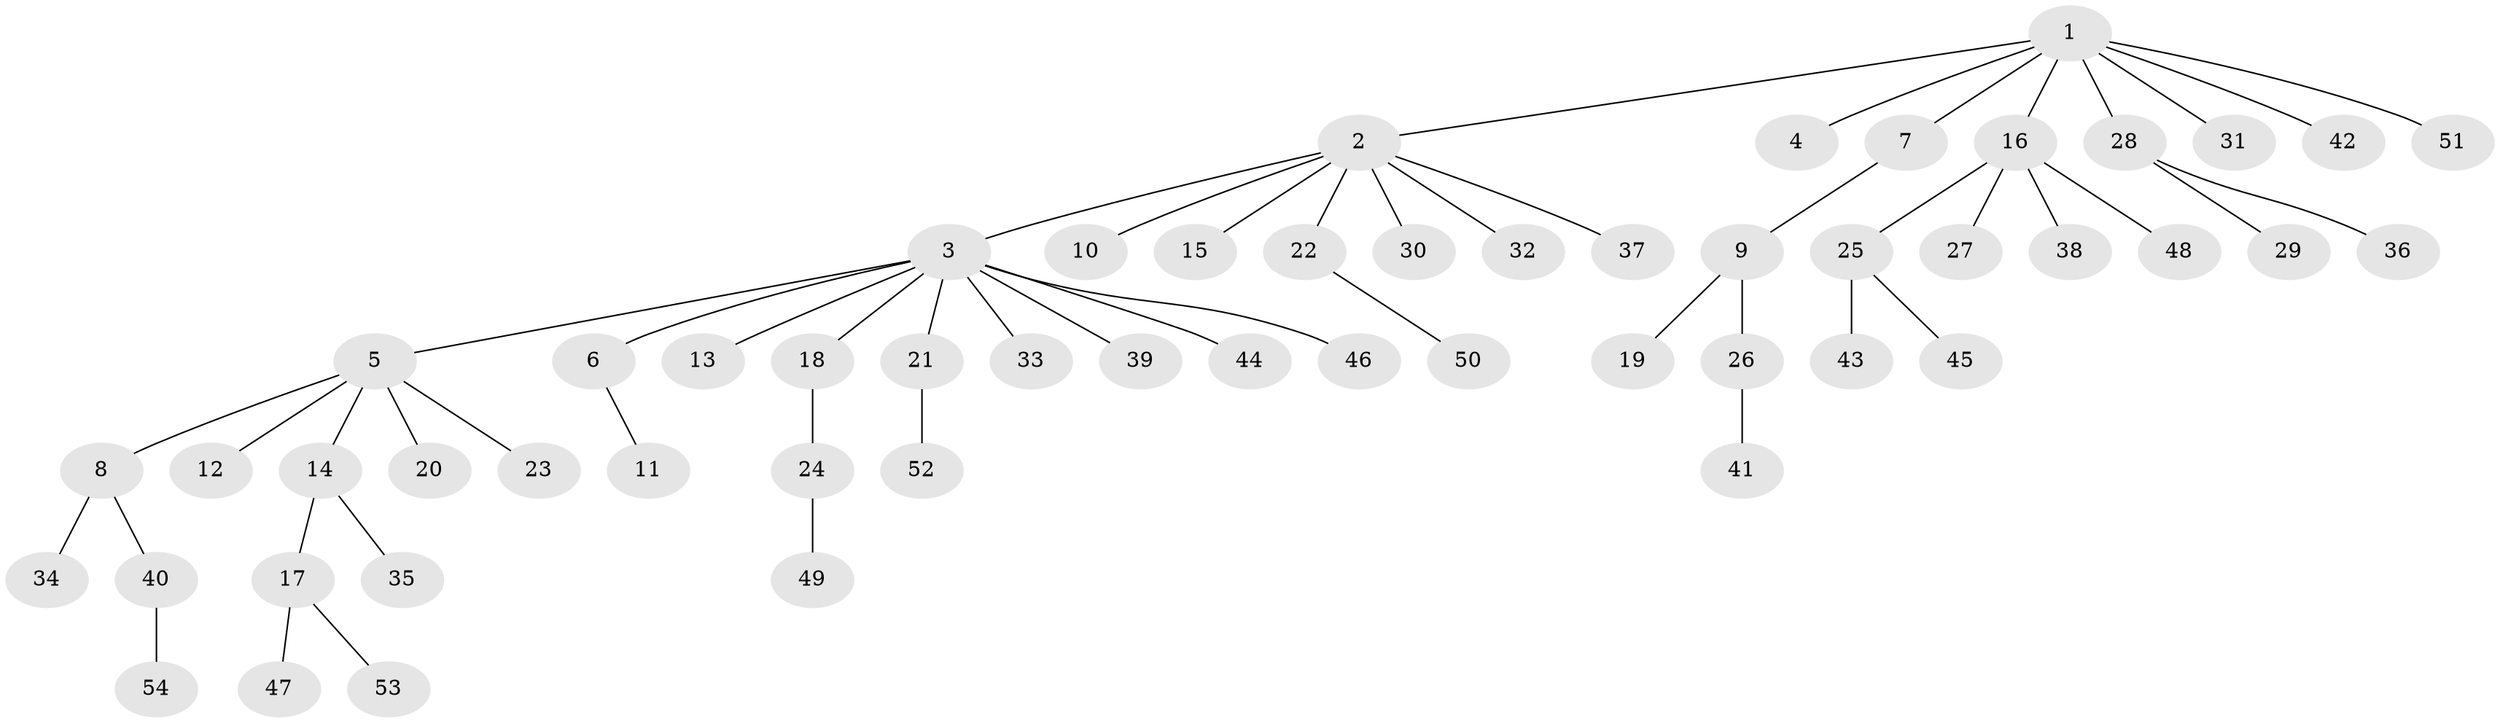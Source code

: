 // Generated by graph-tools (version 1.1) at 2025/25/03/09/25 03:25:59]
// undirected, 54 vertices, 53 edges
graph export_dot {
graph [start="1"]
  node [color=gray90,style=filled];
  1;
  2;
  3;
  4;
  5;
  6;
  7;
  8;
  9;
  10;
  11;
  12;
  13;
  14;
  15;
  16;
  17;
  18;
  19;
  20;
  21;
  22;
  23;
  24;
  25;
  26;
  27;
  28;
  29;
  30;
  31;
  32;
  33;
  34;
  35;
  36;
  37;
  38;
  39;
  40;
  41;
  42;
  43;
  44;
  45;
  46;
  47;
  48;
  49;
  50;
  51;
  52;
  53;
  54;
  1 -- 2;
  1 -- 4;
  1 -- 7;
  1 -- 16;
  1 -- 28;
  1 -- 31;
  1 -- 42;
  1 -- 51;
  2 -- 3;
  2 -- 10;
  2 -- 15;
  2 -- 22;
  2 -- 30;
  2 -- 32;
  2 -- 37;
  3 -- 5;
  3 -- 6;
  3 -- 13;
  3 -- 18;
  3 -- 21;
  3 -- 33;
  3 -- 39;
  3 -- 44;
  3 -- 46;
  5 -- 8;
  5 -- 12;
  5 -- 14;
  5 -- 20;
  5 -- 23;
  6 -- 11;
  7 -- 9;
  8 -- 34;
  8 -- 40;
  9 -- 19;
  9 -- 26;
  14 -- 17;
  14 -- 35;
  16 -- 25;
  16 -- 27;
  16 -- 38;
  16 -- 48;
  17 -- 47;
  17 -- 53;
  18 -- 24;
  21 -- 52;
  22 -- 50;
  24 -- 49;
  25 -- 43;
  25 -- 45;
  26 -- 41;
  28 -- 29;
  28 -- 36;
  40 -- 54;
}
